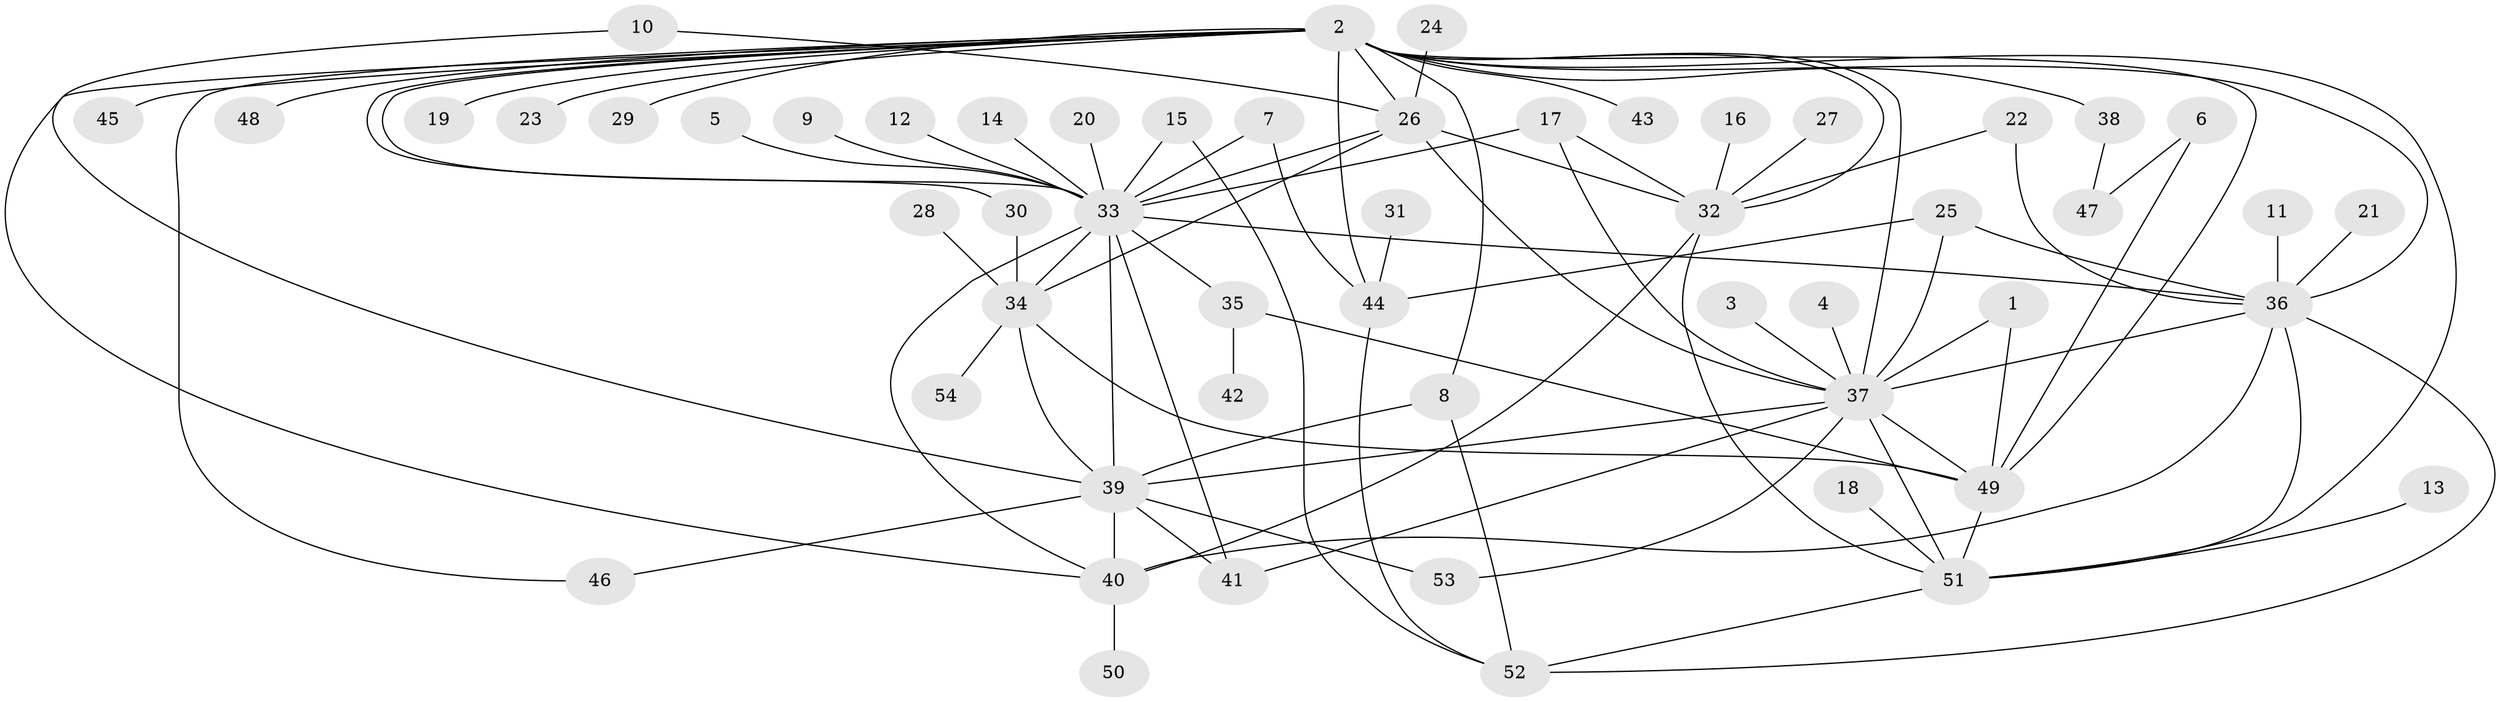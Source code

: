 // original degree distribution, {24: 0.009345794392523364, 1: 0.4205607476635514, 6: 0.037383177570093455, 2: 0.2523364485981308, 16: 0.009345794392523364, 8: 0.018691588785046728, 4: 0.06542056074766354, 15: 0.009345794392523364, 7: 0.018691588785046728, 3: 0.11214953271028037, 10: 0.009345794392523364, 5: 0.028037383177570093, 9: 0.009345794392523364}
// Generated by graph-tools (version 1.1) at 2025/26/03/09/25 03:26:04]
// undirected, 54 vertices, 91 edges
graph export_dot {
graph [start="1"]
  node [color=gray90,style=filled];
  1;
  2;
  3;
  4;
  5;
  6;
  7;
  8;
  9;
  10;
  11;
  12;
  13;
  14;
  15;
  16;
  17;
  18;
  19;
  20;
  21;
  22;
  23;
  24;
  25;
  26;
  27;
  28;
  29;
  30;
  31;
  32;
  33;
  34;
  35;
  36;
  37;
  38;
  39;
  40;
  41;
  42;
  43;
  44;
  45;
  46;
  47;
  48;
  49;
  50;
  51;
  52;
  53;
  54;
  1 -- 37 [weight=1.0];
  1 -- 49 [weight=1.0];
  2 -- 8 [weight=1.0];
  2 -- 19 [weight=1.0];
  2 -- 23 [weight=1.0];
  2 -- 26 [weight=1.0];
  2 -- 29 [weight=1.0];
  2 -- 30 [weight=1.0];
  2 -- 32 [weight=1.0];
  2 -- 33 [weight=1.0];
  2 -- 36 [weight=2.0];
  2 -- 37 [weight=1.0];
  2 -- 38 [weight=1.0];
  2 -- 40 [weight=1.0];
  2 -- 43 [weight=1.0];
  2 -- 44 [weight=1.0];
  2 -- 45 [weight=1.0];
  2 -- 46 [weight=1.0];
  2 -- 48 [weight=1.0];
  2 -- 49 [weight=1.0];
  2 -- 51 [weight=1.0];
  3 -- 37 [weight=1.0];
  4 -- 37 [weight=1.0];
  5 -- 33 [weight=1.0];
  6 -- 47 [weight=1.0];
  6 -- 49 [weight=1.0];
  7 -- 33 [weight=1.0];
  7 -- 44 [weight=1.0];
  8 -- 39 [weight=1.0];
  8 -- 52 [weight=1.0];
  9 -- 33 [weight=1.0];
  10 -- 26 [weight=1.0];
  10 -- 39 [weight=1.0];
  11 -- 36 [weight=1.0];
  12 -- 33 [weight=1.0];
  13 -- 51 [weight=1.0];
  14 -- 33 [weight=2.0];
  15 -- 33 [weight=1.0];
  15 -- 52 [weight=1.0];
  16 -- 32 [weight=1.0];
  17 -- 32 [weight=1.0];
  17 -- 33 [weight=1.0];
  17 -- 37 [weight=1.0];
  18 -- 51 [weight=1.0];
  20 -- 33 [weight=1.0];
  21 -- 36 [weight=1.0];
  22 -- 32 [weight=1.0];
  22 -- 36 [weight=1.0];
  24 -- 26 [weight=1.0];
  25 -- 36 [weight=1.0];
  25 -- 37 [weight=1.0];
  25 -- 44 [weight=1.0];
  26 -- 32 [weight=1.0];
  26 -- 33 [weight=1.0];
  26 -- 34 [weight=1.0];
  26 -- 37 [weight=1.0];
  27 -- 32 [weight=1.0];
  28 -- 34 [weight=1.0];
  30 -- 34 [weight=1.0];
  31 -- 44 [weight=1.0];
  32 -- 40 [weight=1.0];
  32 -- 51 [weight=1.0];
  33 -- 34 [weight=1.0];
  33 -- 35 [weight=1.0];
  33 -- 36 [weight=1.0];
  33 -- 39 [weight=2.0];
  33 -- 40 [weight=1.0];
  33 -- 41 [weight=1.0];
  34 -- 39 [weight=1.0];
  34 -- 49 [weight=1.0];
  34 -- 54 [weight=1.0];
  35 -- 42 [weight=1.0];
  35 -- 49 [weight=1.0];
  36 -- 37 [weight=2.0];
  36 -- 40 [weight=1.0];
  36 -- 51 [weight=1.0];
  36 -- 52 [weight=1.0];
  37 -- 39 [weight=1.0];
  37 -- 41 [weight=1.0];
  37 -- 49 [weight=1.0];
  37 -- 51 [weight=1.0];
  37 -- 53 [weight=1.0];
  38 -- 47 [weight=1.0];
  39 -- 40 [weight=1.0];
  39 -- 41 [weight=1.0];
  39 -- 46 [weight=1.0];
  39 -- 53 [weight=1.0];
  40 -- 50 [weight=1.0];
  44 -- 52 [weight=1.0];
  49 -- 51 [weight=1.0];
  51 -- 52 [weight=1.0];
}
